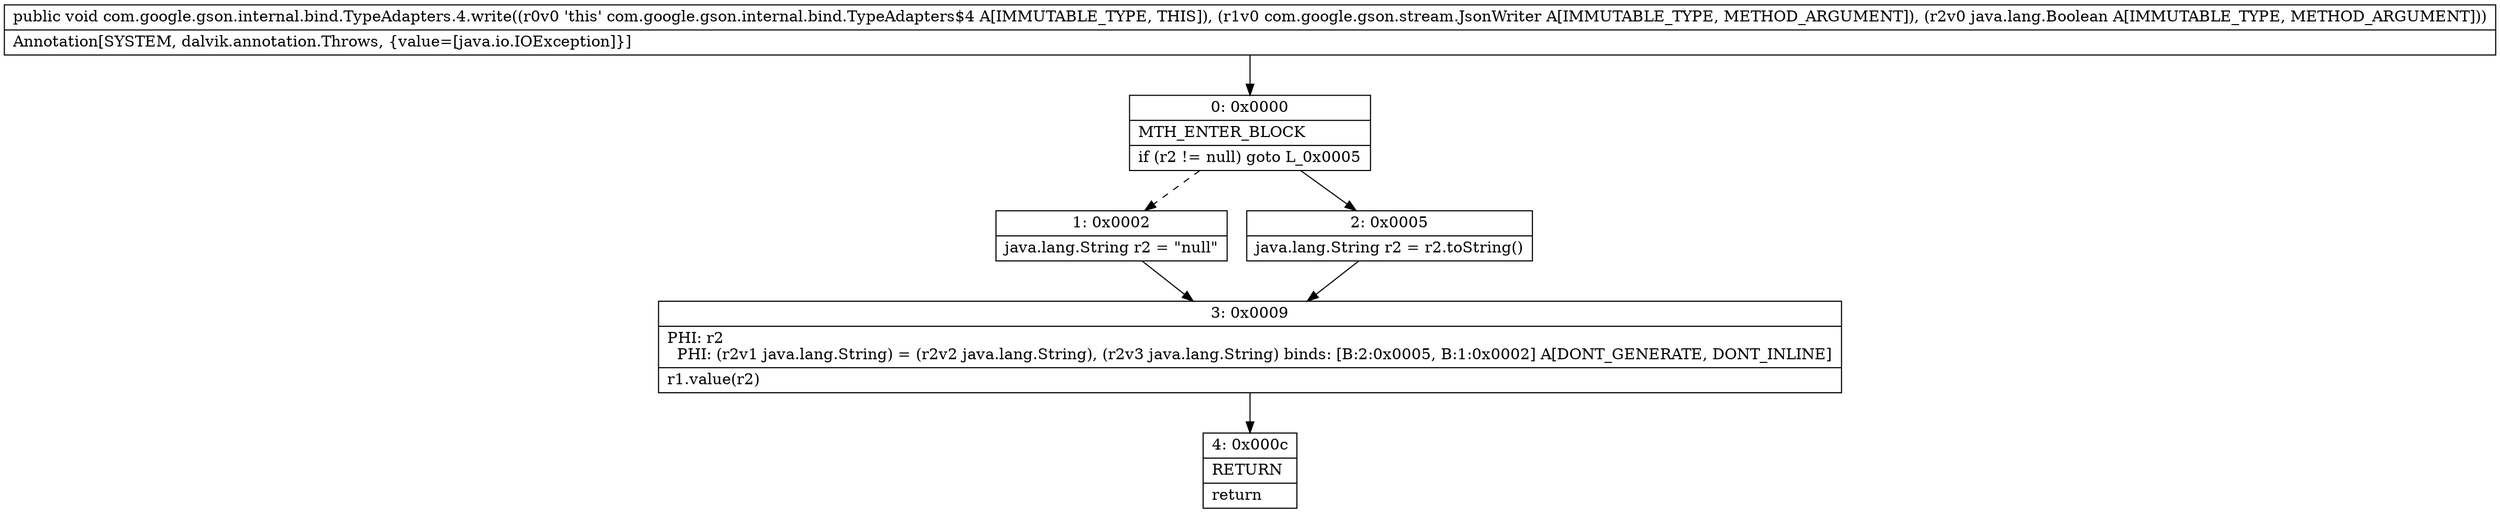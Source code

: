 digraph "CFG forcom.google.gson.internal.bind.TypeAdapters.4.write(Lcom\/google\/gson\/stream\/JsonWriter;Ljava\/lang\/Boolean;)V" {
Node_0 [shape=record,label="{0\:\ 0x0000|MTH_ENTER_BLOCK\l|if (r2 != null) goto L_0x0005\l}"];
Node_1 [shape=record,label="{1\:\ 0x0002|java.lang.String r2 = \"null\"\l}"];
Node_2 [shape=record,label="{2\:\ 0x0005|java.lang.String r2 = r2.toString()\l}"];
Node_3 [shape=record,label="{3\:\ 0x0009|PHI: r2 \l  PHI: (r2v1 java.lang.String) = (r2v2 java.lang.String), (r2v3 java.lang.String) binds: [B:2:0x0005, B:1:0x0002] A[DONT_GENERATE, DONT_INLINE]\l|r1.value(r2)\l}"];
Node_4 [shape=record,label="{4\:\ 0x000c|RETURN\l|return\l}"];
MethodNode[shape=record,label="{public void com.google.gson.internal.bind.TypeAdapters.4.write((r0v0 'this' com.google.gson.internal.bind.TypeAdapters$4 A[IMMUTABLE_TYPE, THIS]), (r1v0 com.google.gson.stream.JsonWriter A[IMMUTABLE_TYPE, METHOD_ARGUMENT]), (r2v0 java.lang.Boolean A[IMMUTABLE_TYPE, METHOD_ARGUMENT]))  | Annotation[SYSTEM, dalvik.annotation.Throws, \{value=[java.io.IOException]\}]\l}"];
MethodNode -> Node_0;
Node_0 -> Node_1[style=dashed];
Node_0 -> Node_2;
Node_1 -> Node_3;
Node_2 -> Node_3;
Node_3 -> Node_4;
}

